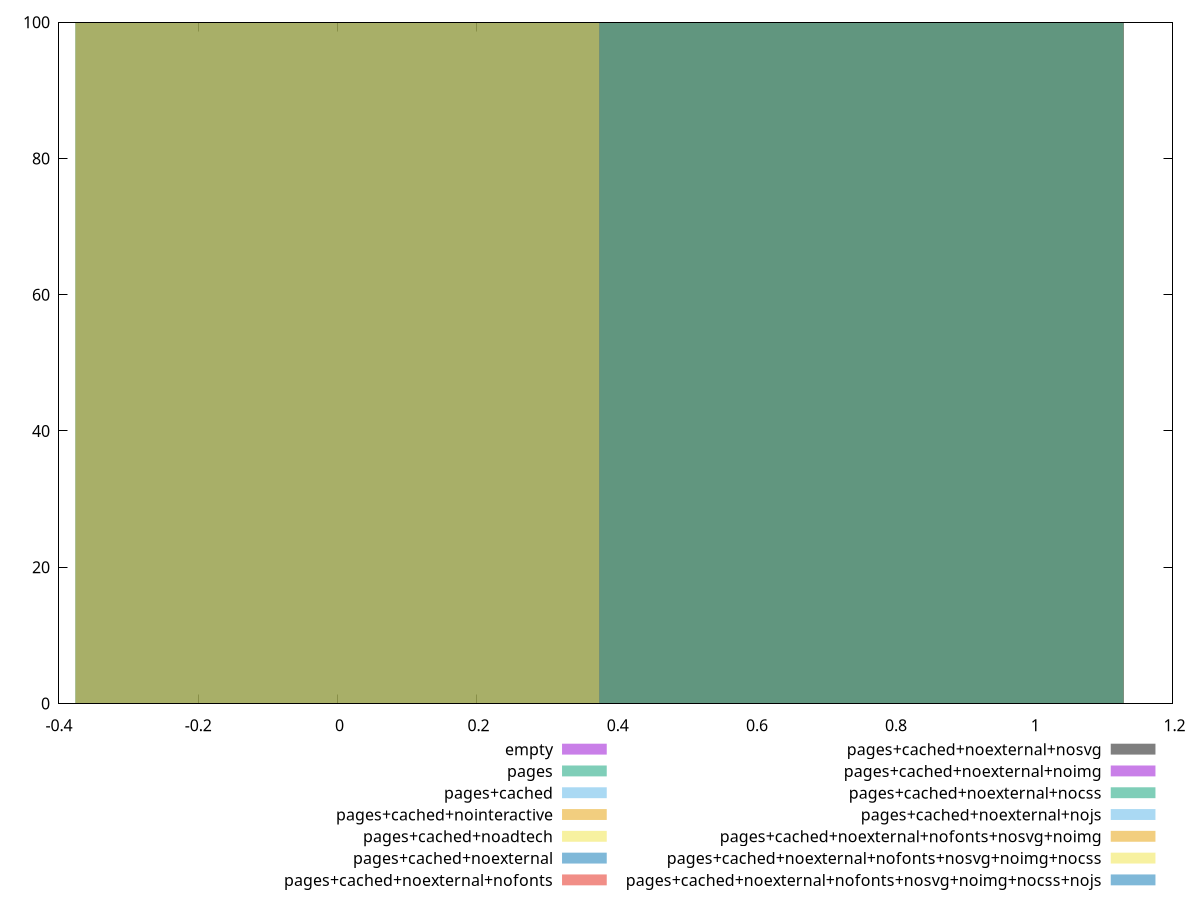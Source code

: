 reset
set terminal svg size 640, 620 enhanced background rgb 'white'
set output "reprap/uses-long-cache-ttl/comparison/histogram/all_score.svg"

$empty <<EOF
0.7529736988865035 100
EOF

$pages <<EOF
0 100
EOF

$pagesCached <<EOF
0 100
EOF

$pagesCachedNointeractive <<EOF
0 100
EOF

$pagesCachedNoadtech <<EOF
0.7529736988865035 100
EOF

$pagesCachedNoexternal <<EOF
0.7529736988865035 100
EOF

$pagesCachedNoexternalNofonts <<EOF
0.7529736988865035 100
EOF

$pagesCachedNoexternalNosvg <<EOF
0.7529736988865035 100
EOF

$pagesCachedNoexternalNoimg <<EOF
0.7529736988865035 100
EOF

$pagesCachedNoexternalNocss <<EOF
0.7529736988865035 100
EOF

$pagesCachedNoexternalNojs <<EOF
0.7529736988865035 100
EOF

$pagesCachedNoexternalNofontsNosvgNoimg <<EOF
0.7529736988865035 100
EOF

$pagesCachedNoexternalNofontsNosvgNoimgNocss <<EOF
0.7529736988865035 100
EOF

$pagesCachedNoexternalNofontsNosvgNoimgNocssNojs <<EOF
0.7529736988865035 100
EOF

set key outside below
set boxwidth 0.7529736988865035
set yrange [0:100]
set style fill transparent solid 0.5 noborder

plot \
  $empty title "empty" with boxes, \
  $pages title "pages" with boxes, \
  $pagesCached title "pages+cached" with boxes, \
  $pagesCachedNointeractive title "pages+cached+nointeractive" with boxes, \
  $pagesCachedNoadtech title "pages+cached+noadtech" with boxes, \
  $pagesCachedNoexternal title "pages+cached+noexternal" with boxes, \
  $pagesCachedNoexternalNofonts title "pages+cached+noexternal+nofonts" with boxes, \
  $pagesCachedNoexternalNosvg title "pages+cached+noexternal+nosvg" with boxes, \
  $pagesCachedNoexternalNoimg title "pages+cached+noexternal+noimg" with boxes, \
  $pagesCachedNoexternalNocss title "pages+cached+noexternal+nocss" with boxes, \
  $pagesCachedNoexternalNojs title "pages+cached+noexternal+nojs" with boxes, \
  $pagesCachedNoexternalNofontsNosvgNoimg title "pages+cached+noexternal+nofonts+nosvg+noimg" with boxes, \
  $pagesCachedNoexternalNofontsNosvgNoimgNocss title "pages+cached+noexternal+nofonts+nosvg+noimg+nocss" with boxes, \
  $pagesCachedNoexternalNofontsNosvgNoimgNocssNojs title "pages+cached+noexternal+nofonts+nosvg+noimg+nocss+nojs" with boxes, \


reset